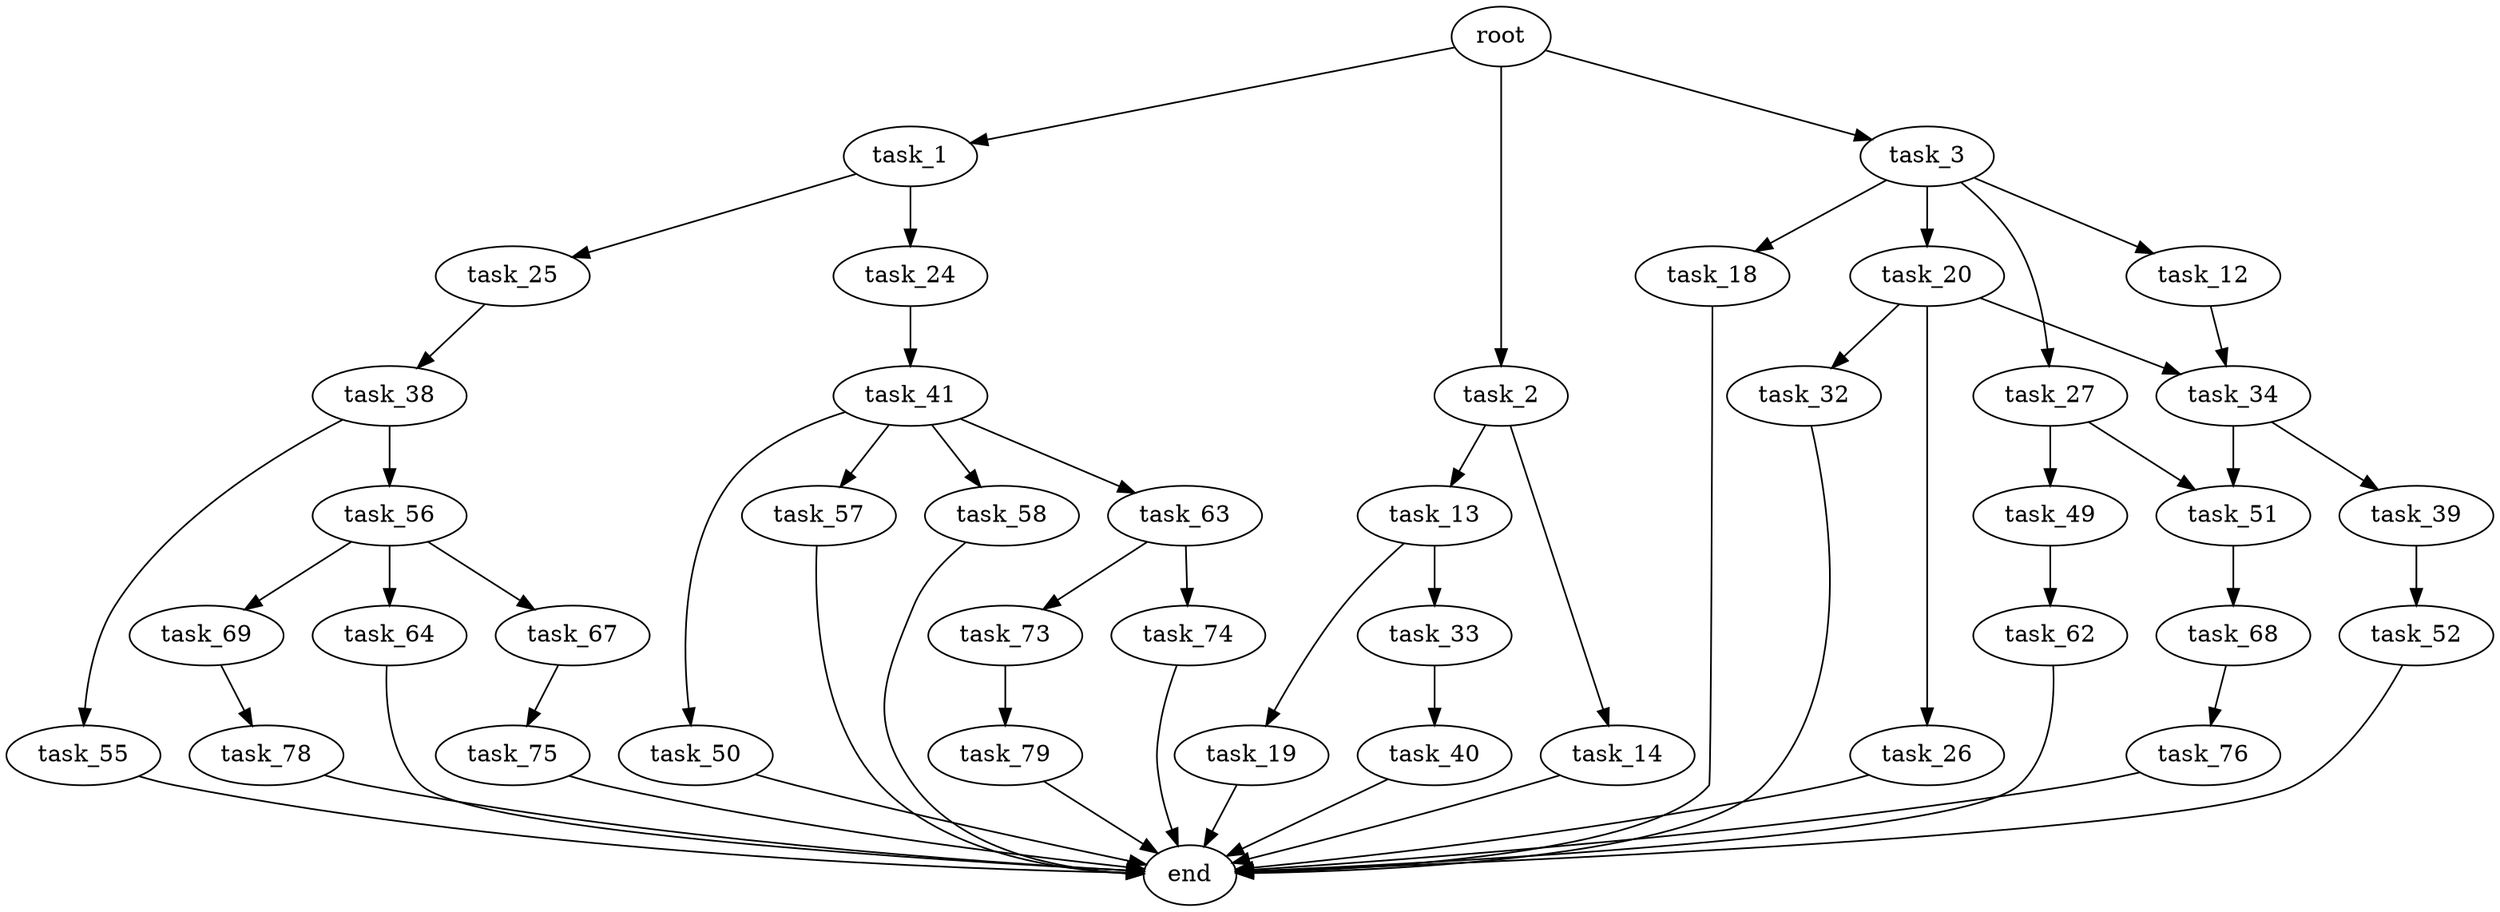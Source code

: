 digraph G {
  root [size="0.000000"];
  task_1 [size="231928233984.000000"];
  task_2 [size="231928233984.000000"];
  task_3 [size="1917660259.000000"];
  task_24 [size="103852849572.000000"];
  task_25 [size="134217728000.000000"];
  task_13 [size="443375720037.000000"];
  task_14 [size="231928233984.000000"];
  task_12 [size="201489765900.000000"];
  task_18 [size="4548293238.000000"];
  task_20 [size="754185360032.000000"];
  task_27 [size="368293445632.000000"];
  task_34 [size="549755813888.000000"];
  task_19 [size="42548975458.000000"];
  task_33 [size="830715386696.000000"];
  end [size="0.000000"];
  task_26 [size="549755813888.000000"];
  task_32 [size="28991029248.000000"];
  task_41 [size="18787563855.000000"];
  task_38 [size="84028284275.000000"];
  task_49 [size="45144857744.000000"];
  task_51 [size="368293445632.000000"];
  task_40 [size="298817758358.000000"];
  task_39 [size="20857445422.000000"];
  task_55 [size="19149245154.000000"];
  task_56 [size="134217728000.000000"];
  task_52 [size="39933051381.000000"];
  task_50 [size="2647479642.000000"];
  task_57 [size="2844151996.000000"];
  task_58 [size="450279802838.000000"];
  task_63 [size="8589934592.000000"];
  task_62 [size="8797394339.000000"];
  task_68 [size="107084560068.000000"];
  task_64 [size="231928233984.000000"];
  task_67 [size="3544536748.000000"];
  task_69 [size="12235050242.000000"];
  task_73 [size="64588833982.000000"];
  task_74 [size="782757789696.000000"];
  task_75 [size="430232362979.000000"];
  task_76 [size="444533019826.000000"];
  task_78 [size="134217728000.000000"];
  task_79 [size="32463301244.000000"];

  root -> task_1 [size="1.000000"];
  root -> task_2 [size="1.000000"];
  root -> task_3 [size="1.000000"];
  task_1 -> task_24 [size="301989888.000000"];
  task_1 -> task_25 [size="301989888.000000"];
  task_2 -> task_13 [size="301989888.000000"];
  task_2 -> task_14 [size="301989888.000000"];
  task_3 -> task_12 [size="75497472.000000"];
  task_3 -> task_18 [size="75497472.000000"];
  task_3 -> task_20 [size="75497472.000000"];
  task_3 -> task_27 [size="75497472.000000"];
  task_24 -> task_41 [size="134217728.000000"];
  task_25 -> task_38 [size="209715200.000000"];
  task_13 -> task_19 [size="838860800.000000"];
  task_13 -> task_33 [size="838860800.000000"];
  task_14 -> end [size="1.000000"];
  task_12 -> task_34 [size="134217728.000000"];
  task_18 -> end [size="1.000000"];
  task_20 -> task_26 [size="536870912.000000"];
  task_20 -> task_32 [size="536870912.000000"];
  task_20 -> task_34 [size="536870912.000000"];
  task_27 -> task_49 [size="411041792.000000"];
  task_27 -> task_51 [size="411041792.000000"];
  task_34 -> task_39 [size="536870912.000000"];
  task_34 -> task_51 [size="536870912.000000"];
  task_19 -> end [size="1.000000"];
  task_33 -> task_40 [size="536870912.000000"];
  task_26 -> end [size="1.000000"];
  task_32 -> end [size="1.000000"];
  task_41 -> task_50 [size="301989888.000000"];
  task_41 -> task_57 [size="301989888.000000"];
  task_41 -> task_58 [size="301989888.000000"];
  task_41 -> task_63 [size="301989888.000000"];
  task_38 -> task_55 [size="75497472.000000"];
  task_38 -> task_56 [size="75497472.000000"];
  task_49 -> task_62 [size="33554432.000000"];
  task_51 -> task_68 [size="411041792.000000"];
  task_40 -> end [size="1.000000"];
  task_39 -> task_52 [size="33554432.000000"];
  task_55 -> end [size="1.000000"];
  task_56 -> task_64 [size="209715200.000000"];
  task_56 -> task_67 [size="209715200.000000"];
  task_56 -> task_69 [size="209715200.000000"];
  task_52 -> end [size="1.000000"];
  task_50 -> end [size="1.000000"];
  task_57 -> end [size="1.000000"];
  task_58 -> end [size="1.000000"];
  task_63 -> task_73 [size="33554432.000000"];
  task_63 -> task_74 [size="33554432.000000"];
  task_62 -> end [size="1.000000"];
  task_68 -> task_76 [size="134217728.000000"];
  task_64 -> end [size="1.000000"];
  task_67 -> task_75 [size="134217728.000000"];
  task_69 -> task_78 [size="411041792.000000"];
  task_73 -> task_79 [size="75497472.000000"];
  task_74 -> end [size="1.000000"];
  task_75 -> end [size="1.000000"];
  task_76 -> end [size="1.000000"];
  task_78 -> end [size="1.000000"];
  task_79 -> end [size="1.000000"];
}
